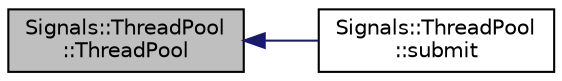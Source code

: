 digraph "Signals::ThreadPool::ThreadPool"
{
 // INTERACTIVE_SVG=YES
  edge [fontname="Helvetica",fontsize="10",labelfontname="Helvetica",labelfontsize="10"];
  node [fontname="Helvetica",fontsize="10",shape=record];
  rankdir="LR";
  Node1 [label="Signals::ThreadPool\l::ThreadPool",height=0.2,width=0.4,color="black", fillcolor="grey75", style="filled", fontcolor="black"];
  Node1 -> Node2 [dir="back",color="midnightblue",fontsize="10",style="solid",fontname="Helvetica"];
  Node2 [label="Signals::ThreadPool\l::submit",height=0.2,width=0.4,color="black", fillcolor="white", style="filled",URL="$class_signals_1_1_thread_pool.html#adc28ee1ca97af3cb1dc57b8fd08c5c27"];
}
